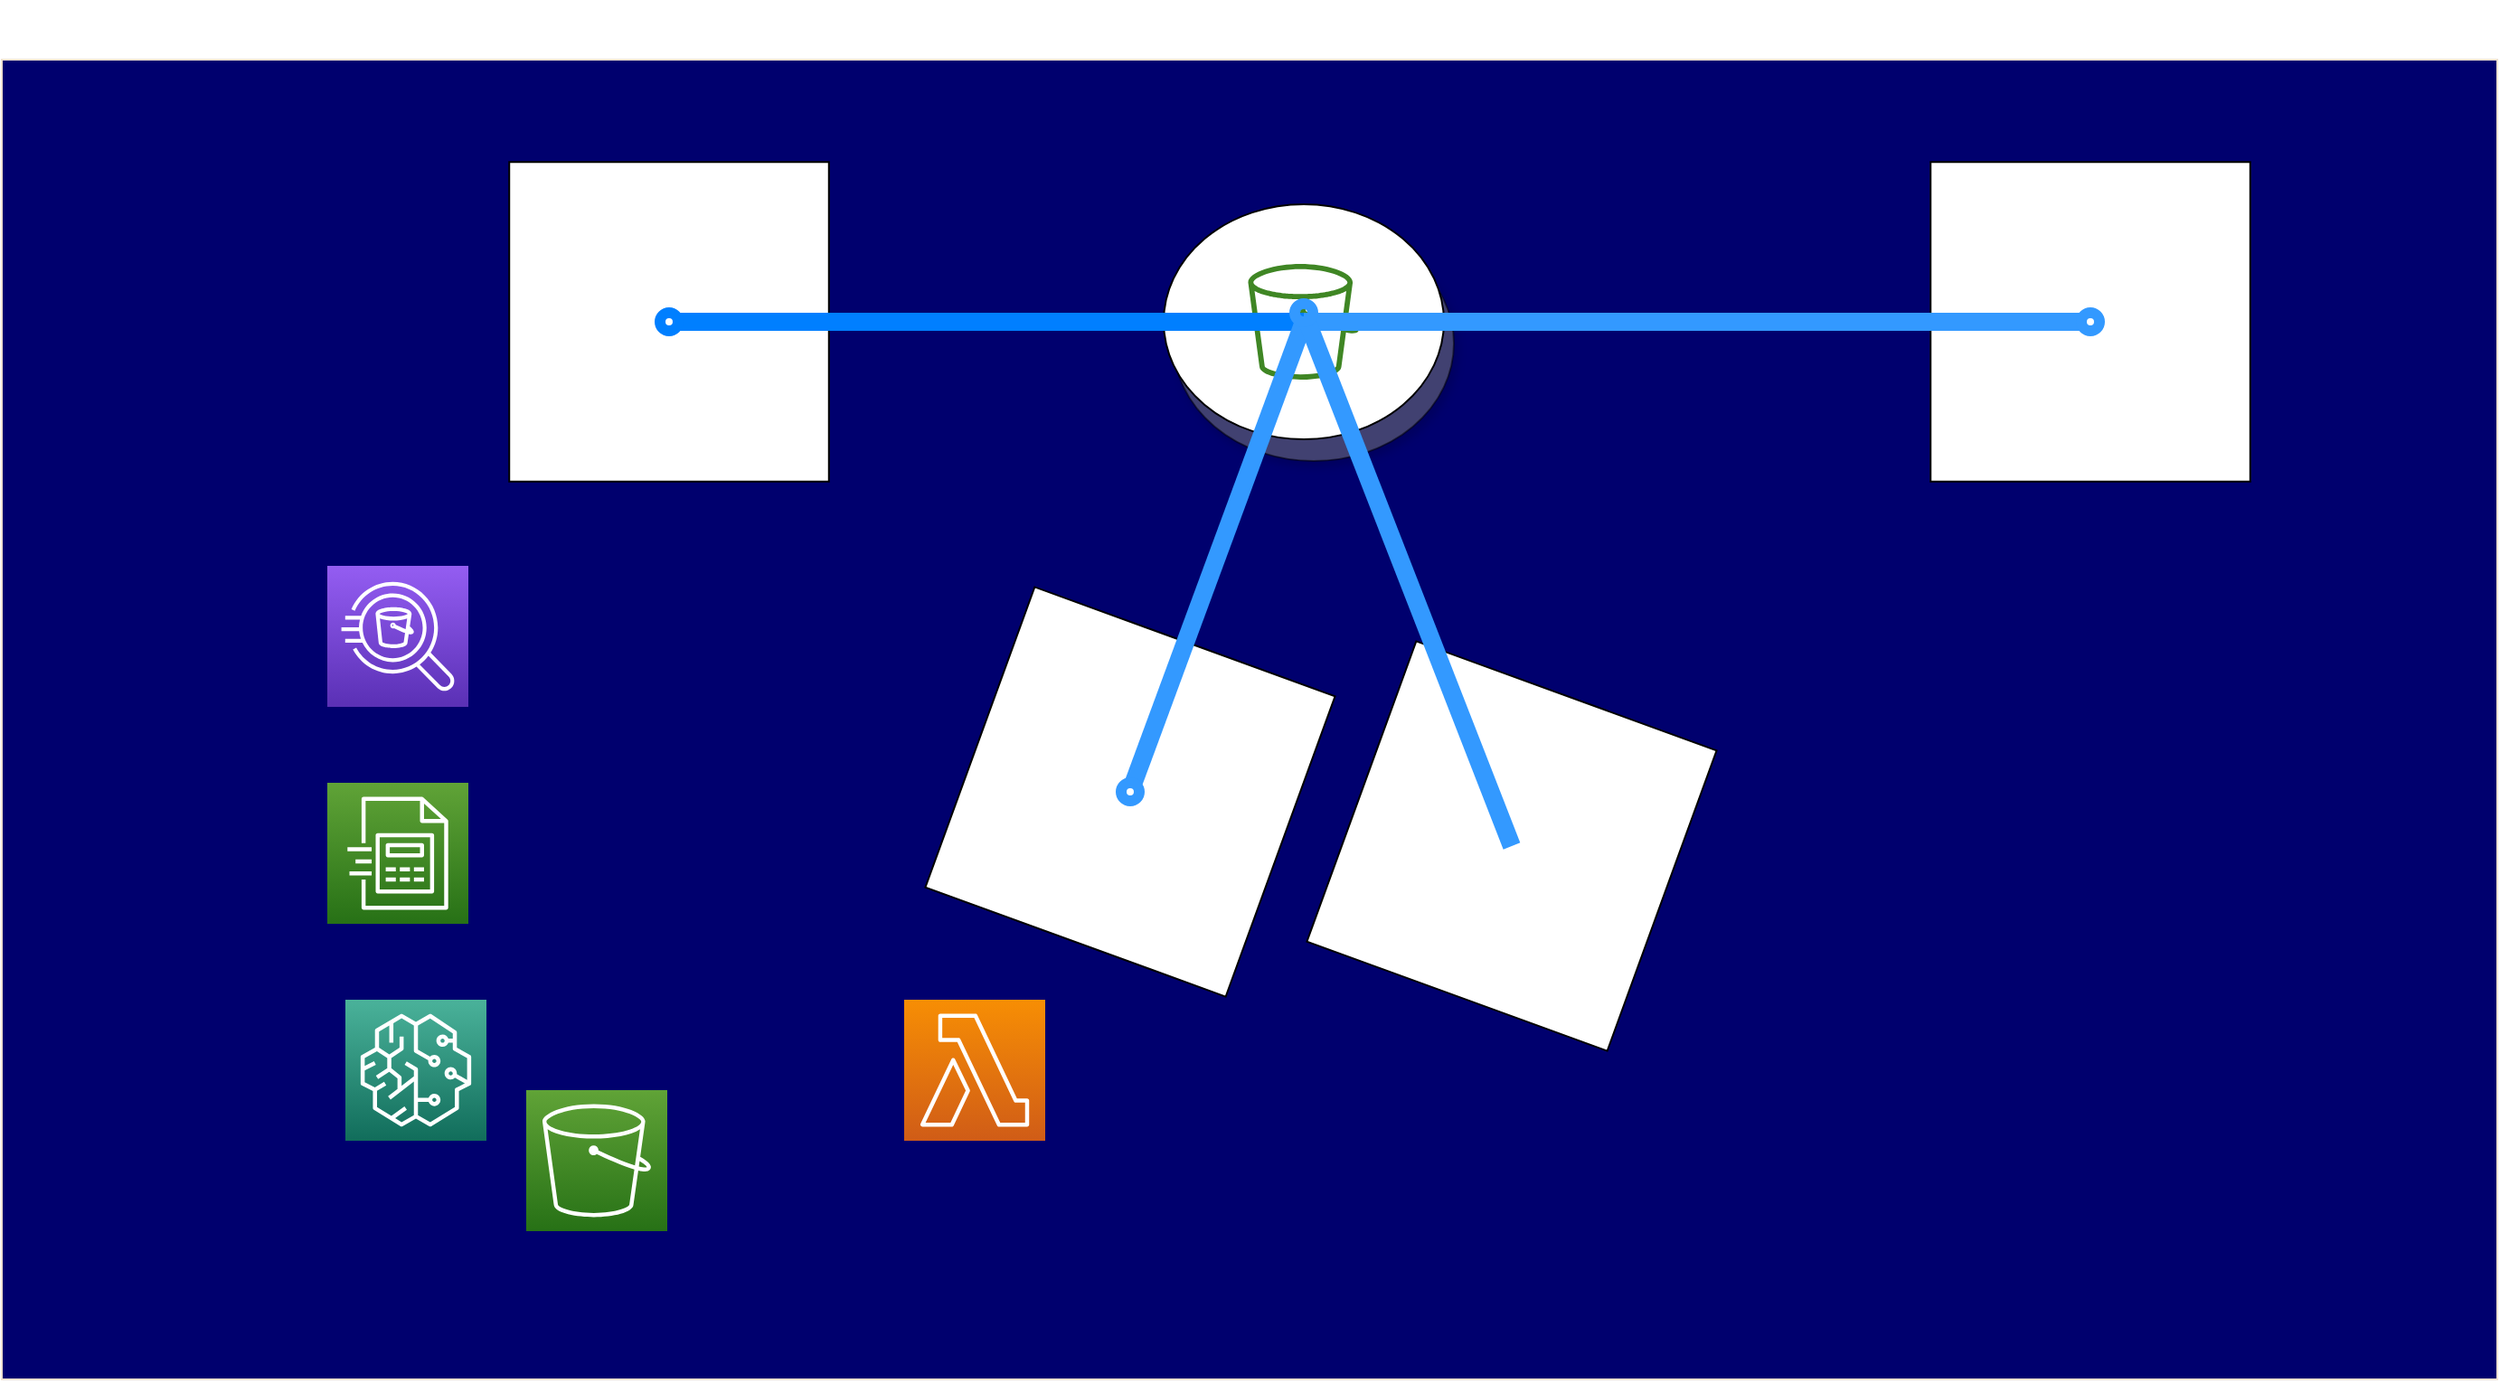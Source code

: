 <mxfile version="21.6.8" type="github">
  <diagram name="Page-1" id="YmoasMXL-9Hdg4S5FuUV">
    <mxGraphModel dx="2087" dy="1930" grid="1" gridSize="10" guides="1" tooltips="1" connect="1" arrows="1" fold="1" page="1" pageScale="1" pageWidth="850" pageHeight="1100" math="0" shadow="0">
      <root>
        <mxCell id="0" />
        <mxCell id="1" parent="0" />
        <mxCell id="RG0MVG72-h84Ra_LReUu-13" value="" style="whiteSpace=wrap;html=1;strokeColor=#EFE1D1;fillColor=#00006E;fillStyle=solid;" vertex="1" parent="1">
          <mxGeometry x="-300" y="20" width="1380" height="730" as="geometry" />
        </mxCell>
        <mxCell id="oTx8UKkmHnIP0fVulZxV-1" value="" style="sketch=0;points=[[0,0,0],[0.25,0,0],[0.5,0,0],[0.75,0,0],[1,0,0],[0,1,0],[0.25,1,0],[0.5,1,0],[0.75,1,0],[1,1,0],[0,0.25,0],[0,0.5,0],[0,0.75,0],[1,0.25,0],[1,0.5,0],[1,0.75,0]];outlineConnect=0;fontColor=#232F3E;gradientColor=#60A337;gradientDirection=north;fillColor=#277116;strokeColor=#ffffff;dashed=0;verticalLabelPosition=bottom;verticalAlign=top;align=center;html=1;fontSize=12;fontStyle=0;aspect=fixed;shape=mxgraph.aws4.resourceIcon;resIcon=mxgraph.aws4.s3;" parent="1" vertex="1">
          <mxGeometry x="-10" y="590" width="78" height="78" as="geometry" />
        </mxCell>
        <mxCell id="oTx8UKkmHnIP0fVulZxV-2" value="" style="sketch=0;points=[[0,0,0],[0.25,0,0],[0.5,0,0],[0.75,0,0],[1,0,0],[0,1,0],[0.25,1,0],[0.5,1,0],[0.75,1,0],[1,1,0],[0,0.25,0],[0,0.5,0],[0,0.75,0],[1,0.25,0],[1,0.5,0],[1,0.75,0]];outlineConnect=0;fontColor=#232F3E;gradientColor=#F78E04;gradientDirection=north;fillColor=#D05C17;strokeColor=#ffffff;dashed=0;verticalLabelPosition=bottom;verticalAlign=top;align=center;html=1;fontSize=12;fontStyle=0;aspect=fixed;shape=mxgraph.aws4.resourceIcon;resIcon=mxgraph.aws4.lambda;" parent="1" vertex="1">
          <mxGeometry x="199" y="540" width="78" height="78" as="geometry" />
        </mxCell>
        <mxCell id="oTx8UKkmHnIP0fVulZxV-3" value="" style="sketch=0;points=[[0,0,0],[0.25,0,0],[0.5,0,0],[0.75,0,0],[1,0,0],[0,1,0],[0.25,1,0],[0.5,1,0],[0.75,1,0],[1,1,0],[0,0.25,0],[0,0.5,0],[0,0.75,0],[1,0.25,0],[1,0.5,0],[1,0.75,0]];outlineConnect=0;fontColor=#232F3E;gradientColor=#4AB29A;gradientDirection=north;fillColor=#116D5B;strokeColor=#ffffff;dashed=0;verticalLabelPosition=bottom;verticalAlign=top;align=center;html=1;fontSize=12;fontStyle=0;aspect=fixed;shape=mxgraph.aws4.resourceIcon;resIcon=mxgraph.aws4.sagemaker;" parent="1" vertex="1">
          <mxGeometry x="-110" y="540" width="78" height="78" as="geometry" />
        </mxCell>
        <mxCell id="RG0MVG72-h84Ra_LReUu-1" value="" style="sketch=0;points=[[0,0,0],[0.25,0,0],[0.5,0,0],[0.75,0,0],[1,0,0],[0,1,0],[0.25,1,0],[0.5,1,0],[0.75,1,0],[1,1,0],[0,0.25,0],[0,0.5,0],[0,0.75,0],[1,0.25,0],[1,0.5,0],[1,0.75,0]];outlineConnect=0;fontColor=#232F3E;gradientColor=#60A337;gradientDirection=north;fillColor=#277116;strokeColor=#ffffff;dashed=0;verticalLabelPosition=bottom;verticalAlign=top;align=center;html=1;fontSize=12;fontStyle=0;aspect=fixed;shape=mxgraph.aws4.resourceIcon;resIcon=mxgraph.aws4.custom_billing_manager;" vertex="1" parent="1">
          <mxGeometry x="-120" y="420" width="78" height="78" as="geometry" />
        </mxCell>
        <mxCell id="RG0MVG72-h84Ra_LReUu-2" value="" style="sketch=0;points=[[0,0,0],[0.25,0,0],[0.5,0,0],[0.75,0,0],[1,0,0],[0,1,0],[0.25,1,0],[0.5,1,0],[0.75,1,0],[1,1,0],[0,0.25,0],[0,0.5,0],[0,0.75,0],[1,0.25,0],[1,0.5,0],[1,0.75,0]];outlineConnect=0;fontColor=#232F3E;gradientColor=#945DF2;gradientDirection=north;fillColor=#5A30B5;strokeColor=#ffffff;dashed=0;verticalLabelPosition=bottom;verticalAlign=top;align=center;html=1;fontSize=12;fontStyle=0;aspect=fixed;shape=mxgraph.aws4.resourceIcon;resIcon=mxgraph.aws4.athena;" vertex="1" parent="1">
          <mxGeometry x="-120" y="300" width="78" height="78" as="geometry" />
        </mxCell>
        <mxCell id="RG0MVG72-h84Ra_LReUu-14" value="" style="ellipse;whiteSpace=wrap;html=1;fillColor=#828282;opacity=50;shadow=1;" vertex="1" parent="1">
          <mxGeometry x="348" y="112" width="155" height="130" as="geometry" />
        </mxCell>
        <mxCell id="RG0MVG72-h84Ra_LReUu-16" value="" style="ellipse;whiteSpace=wrap;html=1;" vertex="1" parent="1">
          <mxGeometry x="342.5" y="100" width="155" height="130" as="geometry" />
        </mxCell>
        <mxCell id="RG0MVG72-h84Ra_LReUu-15" value="" style="sketch=0;outlineConnect=0;fontColor=#232F3E;gradientColor=none;fillColor=#3F8624;strokeColor=none;dashed=0;verticalLabelPosition=bottom;verticalAlign=top;align=center;html=1;fontSize=12;fontStyle=0;aspect=fixed;pointerEvents=1;shape=mxgraph.aws4.bucket;points=[[0.5,0.5,0,0,0]];" vertex="1" parent="1">
          <mxGeometry x="389.23" y="133" width="61.54" height="64" as="geometry" />
        </mxCell>
        <mxCell id="RG0MVG72-h84Ra_LReUu-17" value="" style="rhombus;whiteSpace=wrap;html=1;rotation=45;direction=south;points=[[0,0,0,0,0],[0,0.5,0,0,0],[0,1,0,0,0],[0.5,0,0,0,0],[0.5,0.5,0,0,0],[0.5,1,0,0,0],[1,0,0,0,0],[1,0.5,0,0,0],[1,1,0,0,0]];" vertex="1" parent="1">
          <mxGeometry x="-56" y="40" width="250" height="250" as="geometry" />
        </mxCell>
        <mxCell id="RG0MVG72-h84Ra_LReUu-20" value="" style="rhombus;whiteSpace=wrap;html=1;rotation=45;direction=south;points=[[0,0,0,0,0],[0,0.5,0,0,0],[0,1,0,0,0],[0.5,0,0,0,0],[0.5,0.5,0,0,0],[0.5,1,0,0,0],[1,0,0,0,0],[1,0.5,0,0,0],[1,1,0,0,0]];" vertex="1" parent="1">
          <mxGeometry x="730" y="40" width="250" height="250" as="geometry" />
        </mxCell>
        <mxCell id="RG0MVG72-h84Ra_LReUu-21" style="edgeStyle=none;rounded=0;orthogonalLoop=1;jettySize=auto;html=1;exitX=0.5;exitY=0.5;exitDx=0;exitDy=0;exitPerimeter=0;entryX=0.5;entryY=0.5;entryDx=0;entryDy=0;entryPerimeter=0;strokeWidth=10;strokeColor=#007FFF;endArrow=oval;endFill=0;" edge="1" parent="1" source="RG0MVG72-h84Ra_LReUu-15" target="RG0MVG72-h84Ra_LReUu-17">
          <mxGeometry relative="1" as="geometry" />
        </mxCell>
        <mxCell id="RG0MVG72-h84Ra_LReUu-23" style="edgeStyle=none;rounded=0;orthogonalLoop=1;jettySize=auto;html=1;exitX=0.5;exitY=0.5;exitDx=0;exitDy=0;exitPerimeter=0;entryX=0.5;entryY=0.5;entryDx=0;entryDy=0;entryPerimeter=0;strokeColor=#3399FF;strokeWidth=10;endArrow=oval;endFill=0;" edge="1" parent="1" source="RG0MVG72-h84Ra_LReUu-15" target="RG0MVG72-h84Ra_LReUu-20">
          <mxGeometry relative="1" as="geometry" />
        </mxCell>
        <mxCell id="RG0MVG72-h84Ra_LReUu-24" value="" style="rhombus;whiteSpace=wrap;html=1;rotation=65;direction=south;points=[[0,0,0,0,0],[0,0.5,0,0,0],[0,1,0,0,0],[0.5,0,0,0,0],[0.5,0.5,0,0,0],[0.5,1,0,0,0],[1,0,0,0,0],[1,0.5,0,0,0],[1,1,0,0,0]];" vertex="1" parent="1">
          <mxGeometry x="199" y="300" width="250" height="250" as="geometry" />
        </mxCell>
        <mxCell id="RG0MVG72-h84Ra_LReUu-26" style="edgeStyle=none;rounded=0;orthogonalLoop=1;jettySize=auto;html=1;exitX=0.5;exitY=0.5;exitDx=0;exitDy=0;exitPerimeter=0;entryX=0.5;entryY=0.5;entryDx=0;entryDy=0;entryPerimeter=0;strokeColor=#3399FF;strokeWidth=10;endArrow=oval;endFill=0;" edge="1" parent="1" source="RG0MVG72-h84Ra_LReUu-15" target="RG0MVG72-h84Ra_LReUu-24">
          <mxGeometry relative="1" as="geometry" />
        </mxCell>
        <mxCell id="RG0MVG72-h84Ra_LReUu-27" value="" style="rhombus;whiteSpace=wrap;html=1;rotation=65;direction=south;points=[[0,0,0,0,0],[0,0.5,0,0,0],[0,1,0,0,0],[0.5,0,0,0,0],[0.5,0.5,0,0,0],[0.5,1,0,0,0],[1,0,0,0,0],[1,0.5,0,0,0],[1,1,0,0,0]];" vertex="1" parent="1">
          <mxGeometry x="410" y="330" width="250" height="250" as="geometry" />
        </mxCell>
        <mxCell id="RG0MVG72-h84Ra_LReUu-28" style="edgeStyle=none;rounded=0;orthogonalLoop=1;jettySize=auto;html=1;exitX=0.5;exitY=0.5;exitDx=0;exitDy=0;exitPerimeter=0;strokeColor=#3399FF;strokeWidth=10;endArrow=oval;endFill=0;" edge="1" parent="1" source="RG0MVG72-h84Ra_LReUu-27">
          <mxGeometry relative="1" as="geometry">
            <mxPoint x="420" y="160.0" as="targetPoint" />
          </mxGeometry>
        </mxCell>
      </root>
    </mxGraphModel>
  </diagram>
</mxfile>
